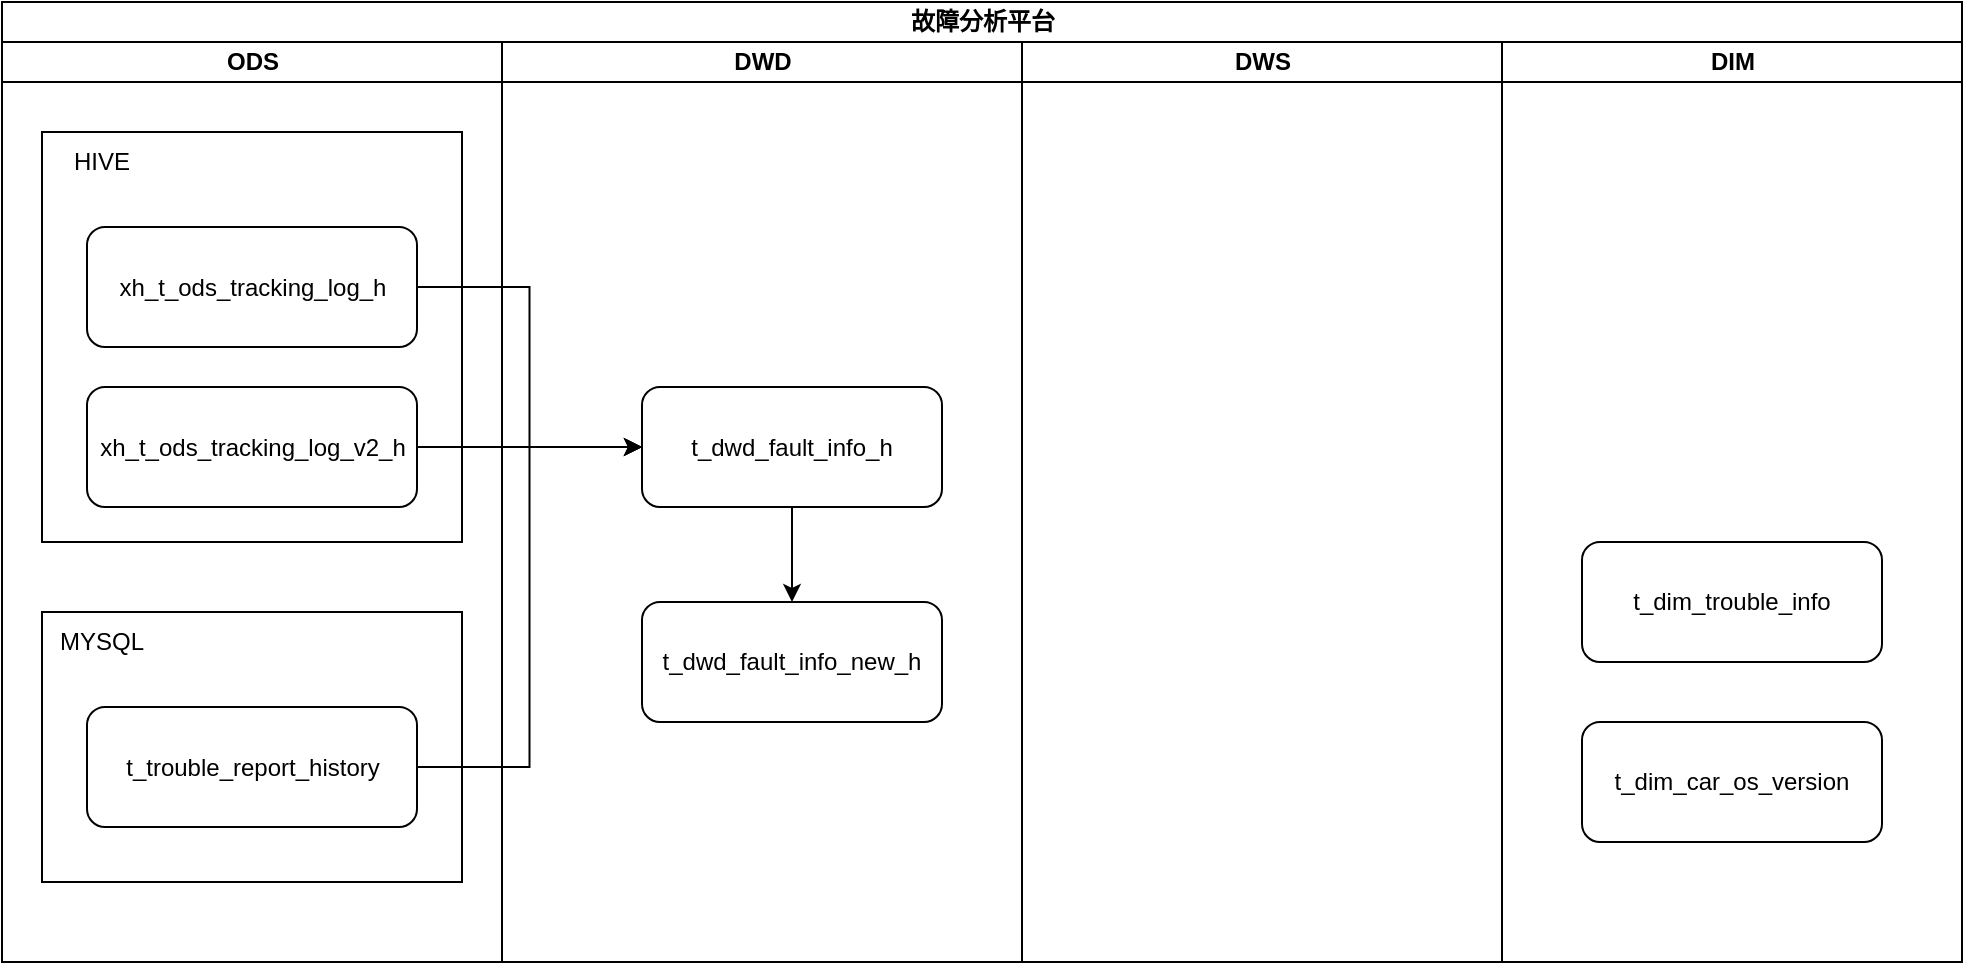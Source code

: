 <mxfile version="24.7.8">
  <diagram name="第 1 页" id="EvpwKrKA3-EfutIVr8yf">
    <mxGraphModel dx="1386" dy="749" grid="1" gridSize="10" guides="1" tooltips="1" connect="1" arrows="1" fold="1" page="1" pageScale="1" pageWidth="827" pageHeight="1169" math="0" shadow="0">
      <root>
        <mxCell id="0" />
        <mxCell id="1" parent="0" />
        <mxCell id="E8TL_koa1jEblqHzp171-4" value="故障分析平台" style="swimlane;childLayout=stackLayout;resizeParent=1;resizeParentMax=0;startSize=20;html=1;" vertex="1" parent="1">
          <mxGeometry x="180.0" y="105" width="980" height="480" as="geometry" />
        </mxCell>
        <mxCell id="E8TL_koa1jEblqHzp171-5" value="ODS" style="swimlane;startSize=20;html=1;" vertex="1" parent="E8TL_koa1jEblqHzp171-4">
          <mxGeometry y="20" width="250" height="460" as="geometry" />
        </mxCell>
        <mxCell id="E8TL_koa1jEblqHzp171-11" value="" style="rounded=0;whiteSpace=wrap;html=1;" vertex="1" parent="E8TL_koa1jEblqHzp171-5">
          <mxGeometry x="20" y="45" width="210" height="205" as="geometry" />
        </mxCell>
        <mxCell id="E8TL_koa1jEblqHzp171-9" value="xh_t_ods_tracking_log_h" style="rounded=1;whiteSpace=wrap;html=1;" vertex="1" parent="E8TL_koa1jEblqHzp171-5">
          <mxGeometry x="42.5" y="92.5" width="165" height="60" as="geometry" />
        </mxCell>
        <mxCell id="E8TL_koa1jEblqHzp171-10" value="xh_t_ods_tracking_log_v2_h" style="rounded=1;whiteSpace=wrap;html=1;" vertex="1" parent="E8TL_koa1jEblqHzp171-5">
          <mxGeometry x="42.5" y="172.5" width="165" height="60" as="geometry" />
        </mxCell>
        <mxCell id="E8TL_koa1jEblqHzp171-12" value="HIVE" style="text;html=1;align=center;verticalAlign=middle;whiteSpace=wrap;rounded=0;" vertex="1" parent="E8TL_koa1jEblqHzp171-5">
          <mxGeometry x="20.0" y="45" width="60" height="30" as="geometry" />
        </mxCell>
        <mxCell id="E8TL_koa1jEblqHzp171-13" value="" style="rounded=0;whiteSpace=wrap;html=1;" vertex="1" parent="E8TL_koa1jEblqHzp171-5">
          <mxGeometry x="20" y="285" width="210" height="135" as="geometry" />
        </mxCell>
        <mxCell id="E8TL_koa1jEblqHzp171-14" value="MYSQL" style="text;html=1;align=center;verticalAlign=middle;whiteSpace=wrap;rounded=0;" vertex="1" parent="E8TL_koa1jEblqHzp171-5">
          <mxGeometry x="20.0" y="285" width="60" height="30" as="geometry" />
        </mxCell>
        <mxCell id="E8TL_koa1jEblqHzp171-15" value="t_trouble_report_history" style="rounded=1;whiteSpace=wrap;html=1;" vertex="1" parent="E8TL_koa1jEblqHzp171-5">
          <mxGeometry x="42.5" y="332.5" width="165" height="60" as="geometry" />
        </mxCell>
        <mxCell id="E8TL_koa1jEblqHzp171-6" value="DWD" style="swimlane;startSize=20;html=1;" vertex="1" parent="E8TL_koa1jEblqHzp171-4">
          <mxGeometry x="250" y="20" width="260" height="460" as="geometry" />
        </mxCell>
        <mxCell id="E8TL_koa1jEblqHzp171-23" style="edgeStyle=orthogonalEdgeStyle;rounded=0;orthogonalLoop=1;jettySize=auto;html=1;exitX=0.5;exitY=1;exitDx=0;exitDy=0;entryX=0.5;entryY=0;entryDx=0;entryDy=0;" edge="1" parent="E8TL_koa1jEblqHzp171-6" source="E8TL_koa1jEblqHzp171-16" target="E8TL_koa1jEblqHzp171-22">
          <mxGeometry relative="1" as="geometry" />
        </mxCell>
        <mxCell id="E8TL_koa1jEblqHzp171-16" value="t_dwd_fault_info_h" style="rounded=1;whiteSpace=wrap;html=1;" vertex="1" parent="E8TL_koa1jEblqHzp171-6">
          <mxGeometry x="70" y="172.5" width="150" height="60" as="geometry" />
        </mxCell>
        <mxCell id="E8TL_koa1jEblqHzp171-22" value="t_dwd_fault_info_new_h" style="rounded=1;whiteSpace=wrap;html=1;" vertex="1" parent="E8TL_koa1jEblqHzp171-6">
          <mxGeometry x="70" y="280" width="150" height="60" as="geometry" />
        </mxCell>
        <mxCell id="E8TL_koa1jEblqHzp171-7" value="DWS" style="swimlane;startSize=20;html=1;" vertex="1" parent="E8TL_koa1jEblqHzp171-4">
          <mxGeometry x="510" y="20" width="240" height="460" as="geometry" />
        </mxCell>
        <mxCell id="E8TL_koa1jEblqHzp171-8" value="DIM" style="swimlane;startSize=20;html=1;" vertex="1" parent="E8TL_koa1jEblqHzp171-4">
          <mxGeometry x="750" y="20" width="230" height="460" as="geometry" />
        </mxCell>
        <mxCell id="E8TL_koa1jEblqHzp171-24" value="t_dim_car_os_version" style="rounded=1;whiteSpace=wrap;html=1;" vertex="1" parent="E8TL_koa1jEblqHzp171-8">
          <mxGeometry x="40" y="340" width="150" height="60" as="geometry" />
        </mxCell>
        <mxCell id="E8TL_koa1jEblqHzp171-25" value="t_dim_trouble_info" style="rounded=1;whiteSpace=wrap;html=1;" vertex="1" parent="E8TL_koa1jEblqHzp171-8">
          <mxGeometry x="40" y="250" width="150" height="60" as="geometry" />
        </mxCell>
        <mxCell id="E8TL_koa1jEblqHzp171-17" style="edgeStyle=orthogonalEdgeStyle;rounded=0;orthogonalLoop=1;jettySize=auto;html=1;exitX=1;exitY=0.5;exitDx=0;exitDy=0;entryX=0;entryY=0.5;entryDx=0;entryDy=0;" edge="1" parent="E8TL_koa1jEblqHzp171-4" source="E8TL_koa1jEblqHzp171-9" target="E8TL_koa1jEblqHzp171-16">
          <mxGeometry relative="1" as="geometry" />
        </mxCell>
        <mxCell id="E8TL_koa1jEblqHzp171-18" style="edgeStyle=orthogonalEdgeStyle;rounded=0;orthogonalLoop=1;jettySize=auto;html=1;exitX=1;exitY=0.5;exitDx=0;exitDy=0;entryX=0;entryY=0.5;entryDx=0;entryDy=0;" edge="1" parent="E8TL_koa1jEblqHzp171-4" source="E8TL_koa1jEblqHzp171-10" target="E8TL_koa1jEblqHzp171-16">
          <mxGeometry relative="1" as="geometry" />
        </mxCell>
        <mxCell id="E8TL_koa1jEblqHzp171-19" style="edgeStyle=orthogonalEdgeStyle;rounded=0;orthogonalLoop=1;jettySize=auto;html=1;exitX=1;exitY=0.5;exitDx=0;exitDy=0;entryX=0;entryY=0.5;entryDx=0;entryDy=0;" edge="1" parent="E8TL_koa1jEblqHzp171-4" source="E8TL_koa1jEblqHzp171-15" target="E8TL_koa1jEblqHzp171-16">
          <mxGeometry relative="1" as="geometry" />
        </mxCell>
      </root>
    </mxGraphModel>
  </diagram>
</mxfile>
